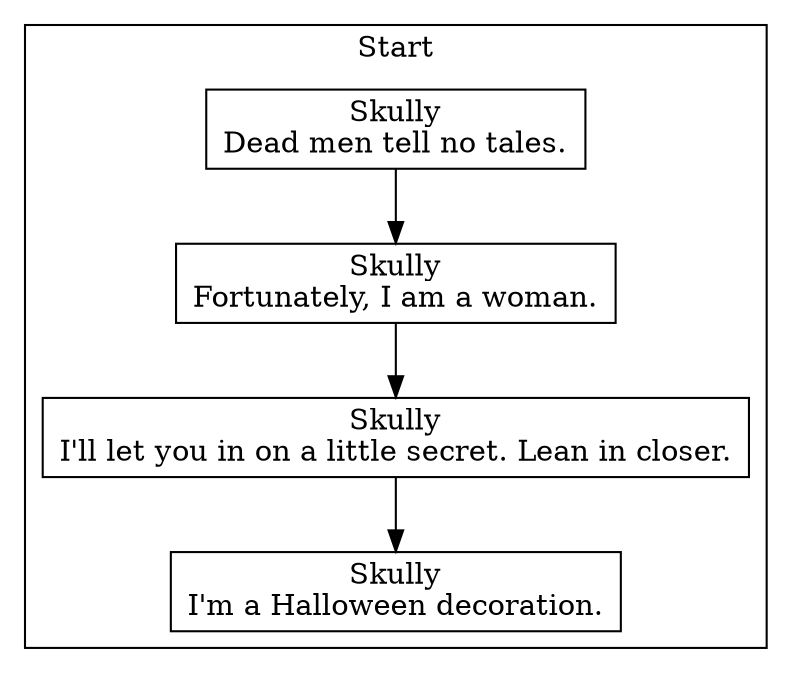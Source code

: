 digraph G {
subgraph cluster_0{
label = "Start";
139733285779776 [label="Skully\nDead men tell no tales.", shape=box];
139733285780112 [label="Skully\nFortunately, I am a woman.", shape=box];
139733285780880 [label="Skully\nI'll let you in on a little secret. Lean in closer.", shape=box];
139733285780352 [label="Skully\nI'm a Halloween decoration.", shape=box];
}
139733285779776 -> 139733285780112;
139733285780112 -> 139733285780880;
139733285780880 -> 139733285780352;
}